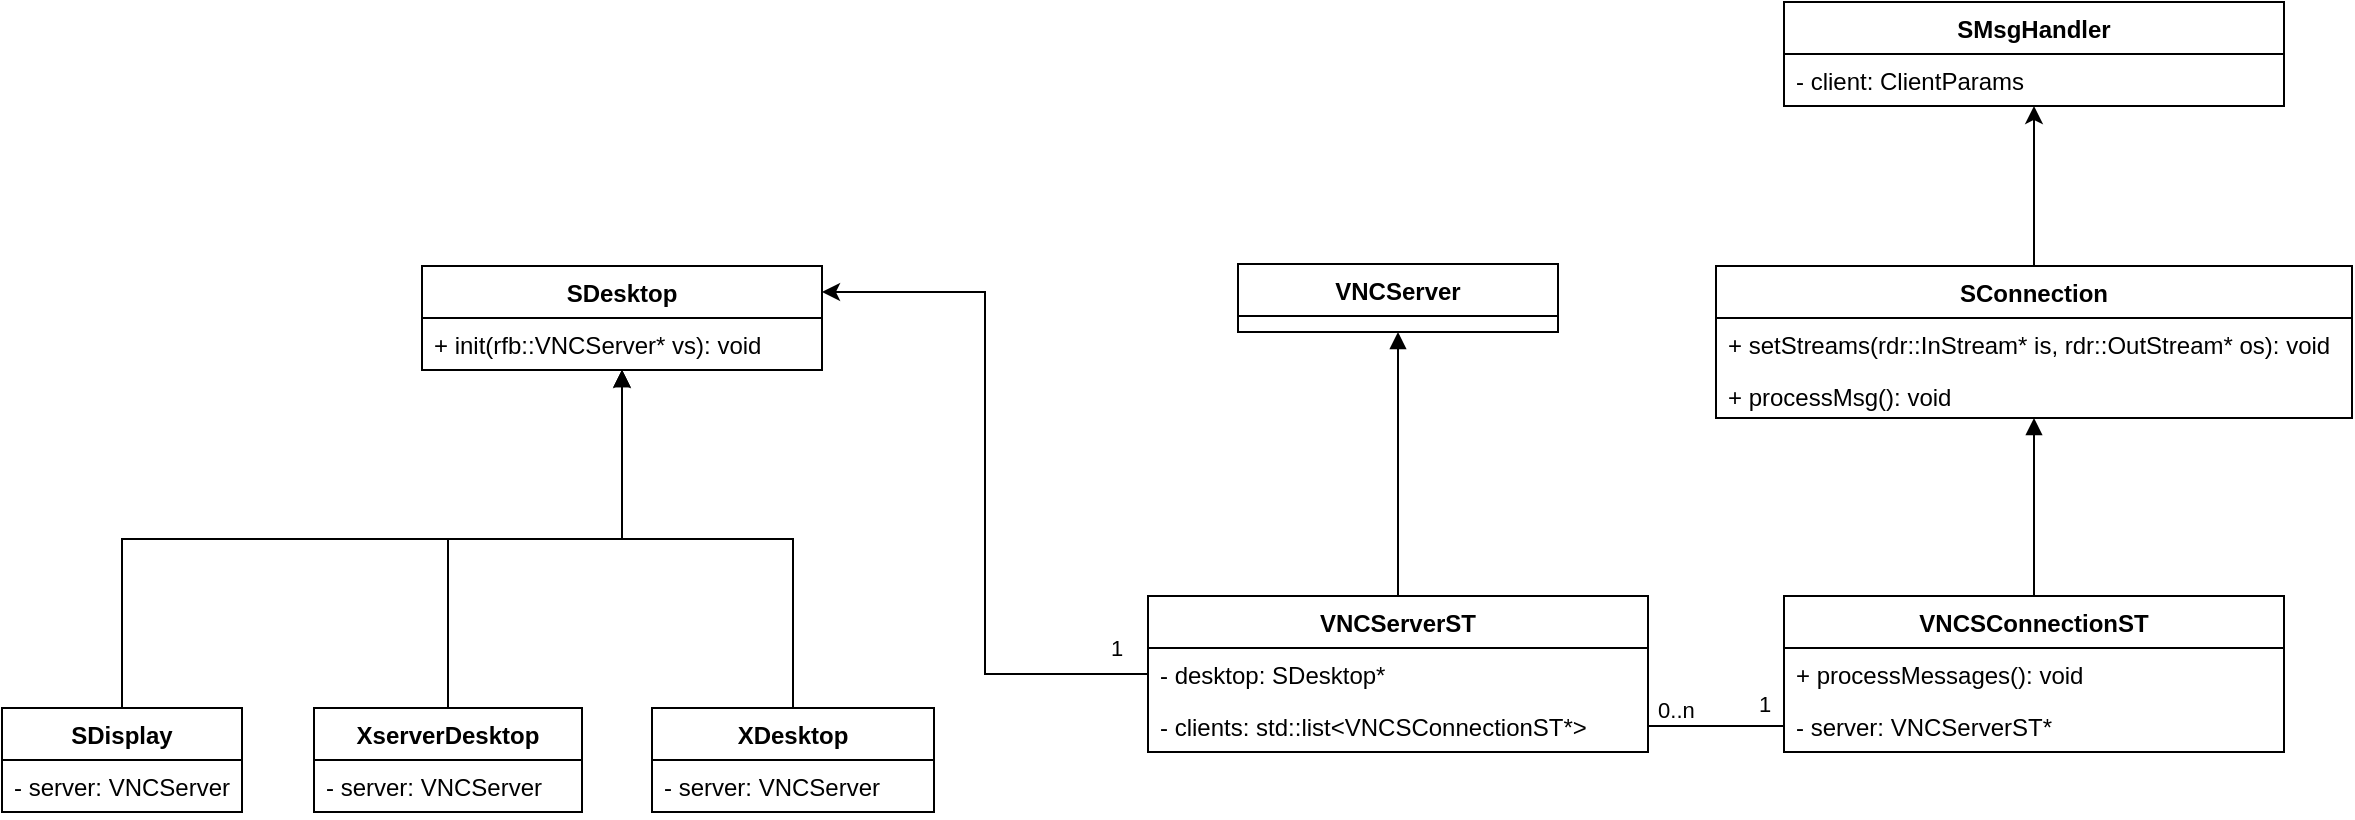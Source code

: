 <mxfile version="24.7.10">
  <diagram id="C5RBs43oDa-KdzZeNtuy" name="Page-1">
    <mxGraphModel dx="1391" dy="319" grid="1" gridSize="10" guides="1" tooltips="1" connect="1" arrows="1" fold="1" page="1" pageScale="1" pageWidth="827" pageHeight="1169" math="0" shadow="0">
      <root>
        <mxCell id="WIyWlLk6GJQsqaUBKTNV-0" />
        <mxCell id="WIyWlLk6GJQsqaUBKTNV-1" parent="WIyWlLk6GJQsqaUBKTNV-0" />
        <mxCell id="MtrsZPV8uCtV5aBQdBrX-2" value="" style="edgeStyle=orthogonalEdgeStyle;rounded=0;orthogonalLoop=1;jettySize=auto;html=1;endArrow=none;endFill=0;startArrow=block;startFill=1;" edge="1" parent="WIyWlLk6GJQsqaUBKTNV-1" source="yhpifudhl0eZlyL10YCA-0" target="MtrsZPV8uCtV5aBQdBrX-0">
          <mxGeometry relative="1" as="geometry" />
        </mxCell>
        <mxCell id="yhpifudhl0eZlyL10YCA-0" value="SDesktop" style="swimlane;fontStyle=1;align=center;verticalAlign=top;childLayout=stackLayout;horizontal=1;startSize=26;horizontalStack=0;resizeParent=1;resizeParentMax=0;resizeLast=0;collapsible=1;marginBottom=0;whiteSpace=wrap;html=1;" parent="WIyWlLk6GJQsqaUBKTNV-1" vertex="1">
          <mxGeometry x="80" y="140" width="200" height="52" as="geometry" />
        </mxCell>
        <mxCell id="4XOMzHr4IZn1yieCZoJJ-24" value="+ init(rfb::VNCServer* vs): void" style="text;strokeColor=none;fillColor=none;align=left;verticalAlign=top;spacingLeft=4;spacingRight=4;overflow=hidden;rotatable=0;points=[[0,0.5],[1,0.5]];portConstraint=eastwest;whiteSpace=wrap;html=1;" parent="yhpifudhl0eZlyL10YCA-0" vertex="1">
          <mxGeometry y="26" width="200" height="26" as="geometry" />
        </mxCell>
        <mxCell id="yhpifudhl0eZlyL10YCA-14" value="" style="edgeStyle=orthogonalEdgeStyle;rounded=0;orthogonalLoop=1;jettySize=auto;html=1;entryX=0.5;entryY=1;entryDx=0;entryDy=0;endArrow=block;endFill=1;" parent="WIyWlLk6GJQsqaUBKTNV-1" source="yhpifudhl0eZlyL10YCA-4" target="yhpifudhl0eZlyL10YCA-0" edge="1">
          <mxGeometry relative="1" as="geometry" />
        </mxCell>
        <mxCell id="yhpifudhl0eZlyL10YCA-4" value="XserverDesktop" style="swimlane;fontStyle=1;align=center;verticalAlign=top;childLayout=stackLayout;horizontal=1;startSize=26;horizontalStack=0;resizeParent=1;resizeParentMax=0;resizeLast=0;collapsible=1;marginBottom=0;whiteSpace=wrap;html=1;" parent="WIyWlLk6GJQsqaUBKTNV-1" vertex="1">
          <mxGeometry x="26" y="361" width="134" height="52" as="geometry" />
        </mxCell>
        <mxCell id="yhpifudhl0eZlyL10YCA-5" value="- server: VNCServer" style="text;strokeColor=none;fillColor=none;align=left;verticalAlign=top;spacingLeft=4;spacingRight=4;overflow=hidden;rotatable=0;points=[[0,0.5],[1,0.5]];portConstraint=eastwest;whiteSpace=wrap;html=1;" parent="yhpifudhl0eZlyL10YCA-4" vertex="1">
          <mxGeometry y="26" width="134" height="26" as="geometry" />
        </mxCell>
        <mxCell id="yhpifudhl0eZlyL10YCA-32" value="" style="edgeStyle=orthogonalEdgeStyle;rounded=0;orthogonalLoop=1;jettySize=auto;html=1;endArrow=none;endFill=0;startArrow=block;startFill=1;" parent="WIyWlLk6GJQsqaUBKTNV-1" source="yhpifudhl0eZlyL10YCA-19" target="yhpifudhl0eZlyL10YCA-28" edge="1">
          <mxGeometry relative="1" as="geometry" />
        </mxCell>
        <mxCell id="yhpifudhl0eZlyL10YCA-19" value="VNCServer" style="swimlane;fontStyle=1;align=center;verticalAlign=top;childLayout=stackLayout;horizontal=1;startSize=26;horizontalStack=0;resizeParent=1;resizeParentMax=0;resizeLast=0;collapsible=1;marginBottom=0;whiteSpace=wrap;html=1;" parent="WIyWlLk6GJQsqaUBKTNV-1" vertex="1">
          <mxGeometry x="488" y="139" width="160" height="34" as="geometry" />
        </mxCell>
        <mxCell id="yhpifudhl0eZlyL10YCA-28" value="VNCServerST" style="swimlane;fontStyle=1;align=center;verticalAlign=top;childLayout=stackLayout;horizontal=1;startSize=26;horizontalStack=0;resizeParent=1;resizeParentMax=0;resizeLast=0;collapsible=1;marginBottom=0;whiteSpace=wrap;html=1;" parent="WIyWlLk6GJQsqaUBKTNV-1" vertex="1">
          <mxGeometry x="443" y="305" width="250" height="78" as="geometry" />
        </mxCell>
        <mxCell id="4XOMzHr4IZn1yieCZoJJ-6" value="- desktop: SDesktop*" style="text;strokeColor=none;fillColor=none;align=left;verticalAlign=top;spacingLeft=4;spacingRight=4;overflow=hidden;rotatable=0;points=[[0,0.5],[1,0.5]];portConstraint=eastwest;whiteSpace=wrap;html=1;" parent="yhpifudhl0eZlyL10YCA-28" vertex="1">
          <mxGeometry y="26" width="250" height="26" as="geometry" />
        </mxCell>
        <mxCell id="yhpifudhl0eZlyL10YCA-29" value="- clients: std::list&amp;lt;VNCSConnectionST*&amp;gt;" style="text;strokeColor=none;fillColor=none;align=left;verticalAlign=top;spacingLeft=4;spacingRight=4;overflow=hidden;rotatable=0;points=[[0,0.5],[1,0.5]];portConstraint=eastwest;whiteSpace=wrap;html=1;" parent="yhpifudhl0eZlyL10YCA-28" vertex="1">
          <mxGeometry y="52" width="250" height="26" as="geometry" />
        </mxCell>
        <mxCell id="yhpifudhl0eZlyL10YCA-43" value="" style="edgeStyle=orthogonalEdgeStyle;rounded=0;orthogonalLoop=1;jettySize=auto;html=1;endArrow=none;endFill=0;startArrow=block;startFill=1;" parent="WIyWlLk6GJQsqaUBKTNV-1" source="yhpifudhl0eZlyL10YCA-36" target="yhpifudhl0eZlyL10YCA-42" edge="1">
          <mxGeometry relative="1" as="geometry" />
        </mxCell>
        <mxCell id="4XOMzHr4IZn1yieCZoJJ-3" value="" style="edgeStyle=orthogonalEdgeStyle;rounded=0;orthogonalLoop=1;jettySize=auto;html=1;" parent="WIyWlLk6GJQsqaUBKTNV-1" source="yhpifudhl0eZlyL10YCA-36" target="4XOMzHr4IZn1yieCZoJJ-1" edge="1">
          <mxGeometry relative="1" as="geometry" />
        </mxCell>
        <mxCell id="yhpifudhl0eZlyL10YCA-36" value="SConnection" style="swimlane;fontStyle=1;align=center;verticalAlign=top;childLayout=stackLayout;horizontal=1;startSize=26;horizontalStack=0;resizeParent=1;resizeParentMax=0;resizeLast=0;collapsible=1;marginBottom=0;whiteSpace=wrap;html=1;" parent="WIyWlLk6GJQsqaUBKTNV-1" vertex="1">
          <mxGeometry x="727" y="140" width="318" height="76" as="geometry" />
        </mxCell>
        <mxCell id="4XOMzHr4IZn1yieCZoJJ-4" value="+ setStreams(rdr::InStream* is, rdr::OutStream* os): void" style="text;strokeColor=none;fillColor=none;align=left;verticalAlign=top;spacingLeft=4;spacingRight=4;overflow=hidden;rotatable=0;points=[[0,0.5],[1,0.5]];portConstraint=eastwest;whiteSpace=wrap;html=1;" parent="yhpifudhl0eZlyL10YCA-36" vertex="1">
          <mxGeometry y="26" width="318" height="26" as="geometry" />
        </mxCell>
        <mxCell id="yhpifudhl0eZlyL10YCA-52" value="+ processMsg(): void" style="text;strokeColor=none;fillColor=none;align=left;verticalAlign=top;spacingLeft=4;spacingRight=4;overflow=hidden;rotatable=0;points=[[0,0.5],[1,0.5]];portConstraint=eastwest;whiteSpace=wrap;html=1;" parent="yhpifudhl0eZlyL10YCA-36" vertex="1">
          <mxGeometry y="52" width="318" height="24" as="geometry" />
        </mxCell>
        <mxCell id="yhpifudhl0eZlyL10YCA-42" value="VNCSConnectionST" style="swimlane;fontStyle=1;align=center;verticalAlign=top;childLayout=stackLayout;horizontal=1;startSize=26;horizontalStack=0;resizeParent=1;resizeParentMax=0;resizeLast=0;collapsible=1;marginBottom=0;whiteSpace=wrap;html=1;" parent="WIyWlLk6GJQsqaUBKTNV-1" vertex="1">
          <mxGeometry x="761" y="305" width="250" height="78" as="geometry" />
        </mxCell>
        <mxCell id="4XOMzHr4IZn1yieCZoJJ-25" value="+ processMessages(): void" style="text;strokeColor=none;fillColor=none;align=left;verticalAlign=top;spacingLeft=4;spacingRight=4;overflow=hidden;rotatable=0;points=[[0,0.5],[1,0.5]];portConstraint=eastwest;whiteSpace=wrap;html=1;" parent="yhpifudhl0eZlyL10YCA-42" vertex="1">
          <mxGeometry y="26" width="250" height="26" as="geometry" />
        </mxCell>
        <mxCell id="4XOMzHr4IZn1yieCZoJJ-26" value="- server: VNCServerST*" style="text;strokeColor=none;fillColor=none;align=left;verticalAlign=top;spacingLeft=4;spacingRight=4;overflow=hidden;rotatable=0;points=[[0,0.5],[1,0.5]];portConstraint=eastwest;whiteSpace=wrap;html=1;" parent="yhpifudhl0eZlyL10YCA-42" vertex="1">
          <mxGeometry y="52" width="250" height="26" as="geometry" />
        </mxCell>
        <mxCell id="4XOMzHr4IZn1yieCZoJJ-1" value="SMsgHandler" style="swimlane;fontStyle=1;align=center;verticalAlign=top;childLayout=stackLayout;horizontal=1;startSize=26;horizontalStack=0;resizeParent=1;resizeParentMax=0;resizeLast=0;collapsible=1;marginBottom=0;whiteSpace=wrap;html=1;" parent="WIyWlLk6GJQsqaUBKTNV-1" vertex="1">
          <mxGeometry x="761" y="8" width="250" height="52" as="geometry" />
        </mxCell>
        <mxCell id="4XOMzHr4IZn1yieCZoJJ-2" value="- client: ClientParams" style="text;strokeColor=none;fillColor=none;align=left;verticalAlign=top;spacingLeft=4;spacingRight=4;overflow=hidden;rotatable=0;points=[[0,0.5],[1,0.5]];portConstraint=eastwest;whiteSpace=wrap;html=1;" parent="4XOMzHr4IZn1yieCZoJJ-1" vertex="1">
          <mxGeometry y="26" width="250" height="26" as="geometry" />
        </mxCell>
        <mxCell id="4XOMzHr4IZn1yieCZoJJ-12" value="" style="endArrow=none;endFill=0;html=1;edgeStyle=orthogonalEdgeStyle;align=left;verticalAlign=top;rounded=0;exitX=1;exitY=0.5;exitDx=0;exitDy=0;entryX=0;entryY=0.5;entryDx=0;entryDy=0;" parent="WIyWlLk6GJQsqaUBKTNV-1" source="yhpifudhl0eZlyL10YCA-29" target="4XOMzHr4IZn1yieCZoJJ-26" edge="1">
          <mxGeometry x="-1" relative="1" as="geometry">
            <mxPoint x="640" y="370" as="sourcePoint" />
            <mxPoint x="750" y="270" as="targetPoint" />
          </mxGeometry>
        </mxCell>
        <mxCell id="4XOMzHr4IZn1yieCZoJJ-13" value="&amp;nbsp;0..n" style="edgeLabel;resizable=0;html=1;align=left;verticalAlign=bottom;" parent="4XOMzHr4IZn1yieCZoJJ-12" connectable="0" vertex="1">
          <mxGeometry x="-1" relative="1" as="geometry" />
        </mxCell>
        <mxCell id="4XOMzHr4IZn1yieCZoJJ-27" value="1" style="edgeLabel;html=1;align=center;verticalAlign=middle;resizable=0;points=[];" parent="4XOMzHr4IZn1yieCZoJJ-12" vertex="1" connectable="0">
          <mxGeometry x="0.827" y="4" relative="1" as="geometry">
            <mxPoint x="-4" y="-7" as="offset" />
          </mxGeometry>
        </mxCell>
        <mxCell id="4XOMzHr4IZn1yieCZoJJ-20" style="edgeStyle=orthogonalEdgeStyle;rounded=0;orthogonalLoop=1;jettySize=auto;html=1;exitX=0;exitY=0.5;exitDx=0;exitDy=0;entryX=1;entryY=0.25;entryDx=0;entryDy=0;" parent="WIyWlLk6GJQsqaUBKTNV-1" source="4XOMzHr4IZn1yieCZoJJ-6" target="yhpifudhl0eZlyL10YCA-0" edge="1">
          <mxGeometry relative="1" as="geometry">
            <mxPoint x="310" y="270" as="targetPoint" />
          </mxGeometry>
        </mxCell>
        <mxCell id="4XOMzHr4IZn1yieCZoJJ-21" value="1" style="edgeLabel;html=1;align=center;verticalAlign=middle;resizable=0;points=[];" parent="4XOMzHr4IZn1yieCZoJJ-20" vertex="1" connectable="0">
          <mxGeometry x="-0.909" y="-3" relative="1" as="geometry">
            <mxPoint y="-10" as="offset" />
          </mxGeometry>
        </mxCell>
        <mxCell id="MtrsZPV8uCtV5aBQdBrX-0" value="XDesktop" style="swimlane;fontStyle=1;align=center;verticalAlign=top;childLayout=stackLayout;horizontal=1;startSize=26;horizontalStack=0;resizeParent=1;resizeParentMax=0;resizeLast=0;collapsible=1;marginBottom=0;whiteSpace=wrap;html=1;" vertex="1" parent="WIyWlLk6GJQsqaUBKTNV-1">
          <mxGeometry x="195" y="361" width="141" height="52" as="geometry" />
        </mxCell>
        <mxCell id="MtrsZPV8uCtV5aBQdBrX-1" value="- server: VNCServer" style="text;strokeColor=none;fillColor=none;align=left;verticalAlign=top;spacingLeft=4;spacingRight=4;overflow=hidden;rotatable=0;points=[[0,0.5],[1,0.5]];portConstraint=eastwest;whiteSpace=wrap;html=1;" vertex="1" parent="MtrsZPV8uCtV5aBQdBrX-0">
          <mxGeometry y="26" width="141" height="26" as="geometry" />
        </mxCell>
        <mxCell id="MtrsZPV8uCtV5aBQdBrX-6" style="edgeStyle=orthogonalEdgeStyle;rounded=0;orthogonalLoop=1;jettySize=auto;html=1;exitX=0.5;exitY=0;exitDx=0;exitDy=0;" edge="1" parent="WIyWlLk6GJQsqaUBKTNV-1" source="MtrsZPV8uCtV5aBQdBrX-3" target="yhpifudhl0eZlyL10YCA-0">
          <mxGeometry relative="1" as="geometry" />
        </mxCell>
        <mxCell id="MtrsZPV8uCtV5aBQdBrX-3" value="SDisplay" style="swimlane;fontStyle=1;align=center;verticalAlign=top;childLayout=stackLayout;horizontal=1;startSize=26;horizontalStack=0;resizeParent=1;resizeParentMax=0;resizeLast=0;collapsible=1;marginBottom=0;whiteSpace=wrap;html=1;" vertex="1" parent="WIyWlLk6GJQsqaUBKTNV-1">
          <mxGeometry x="-130" y="361" width="120" height="52" as="geometry" />
        </mxCell>
        <mxCell id="MtrsZPV8uCtV5aBQdBrX-4" value="- server: VNCServer" style="text;strokeColor=none;fillColor=none;align=left;verticalAlign=top;spacingLeft=4;spacingRight=4;overflow=hidden;rotatable=0;points=[[0,0.5],[1,0.5]];portConstraint=eastwest;whiteSpace=wrap;html=1;" vertex="1" parent="MtrsZPV8uCtV5aBQdBrX-3">
          <mxGeometry y="26" width="120" height="26" as="geometry" />
        </mxCell>
      </root>
    </mxGraphModel>
  </diagram>
</mxfile>
